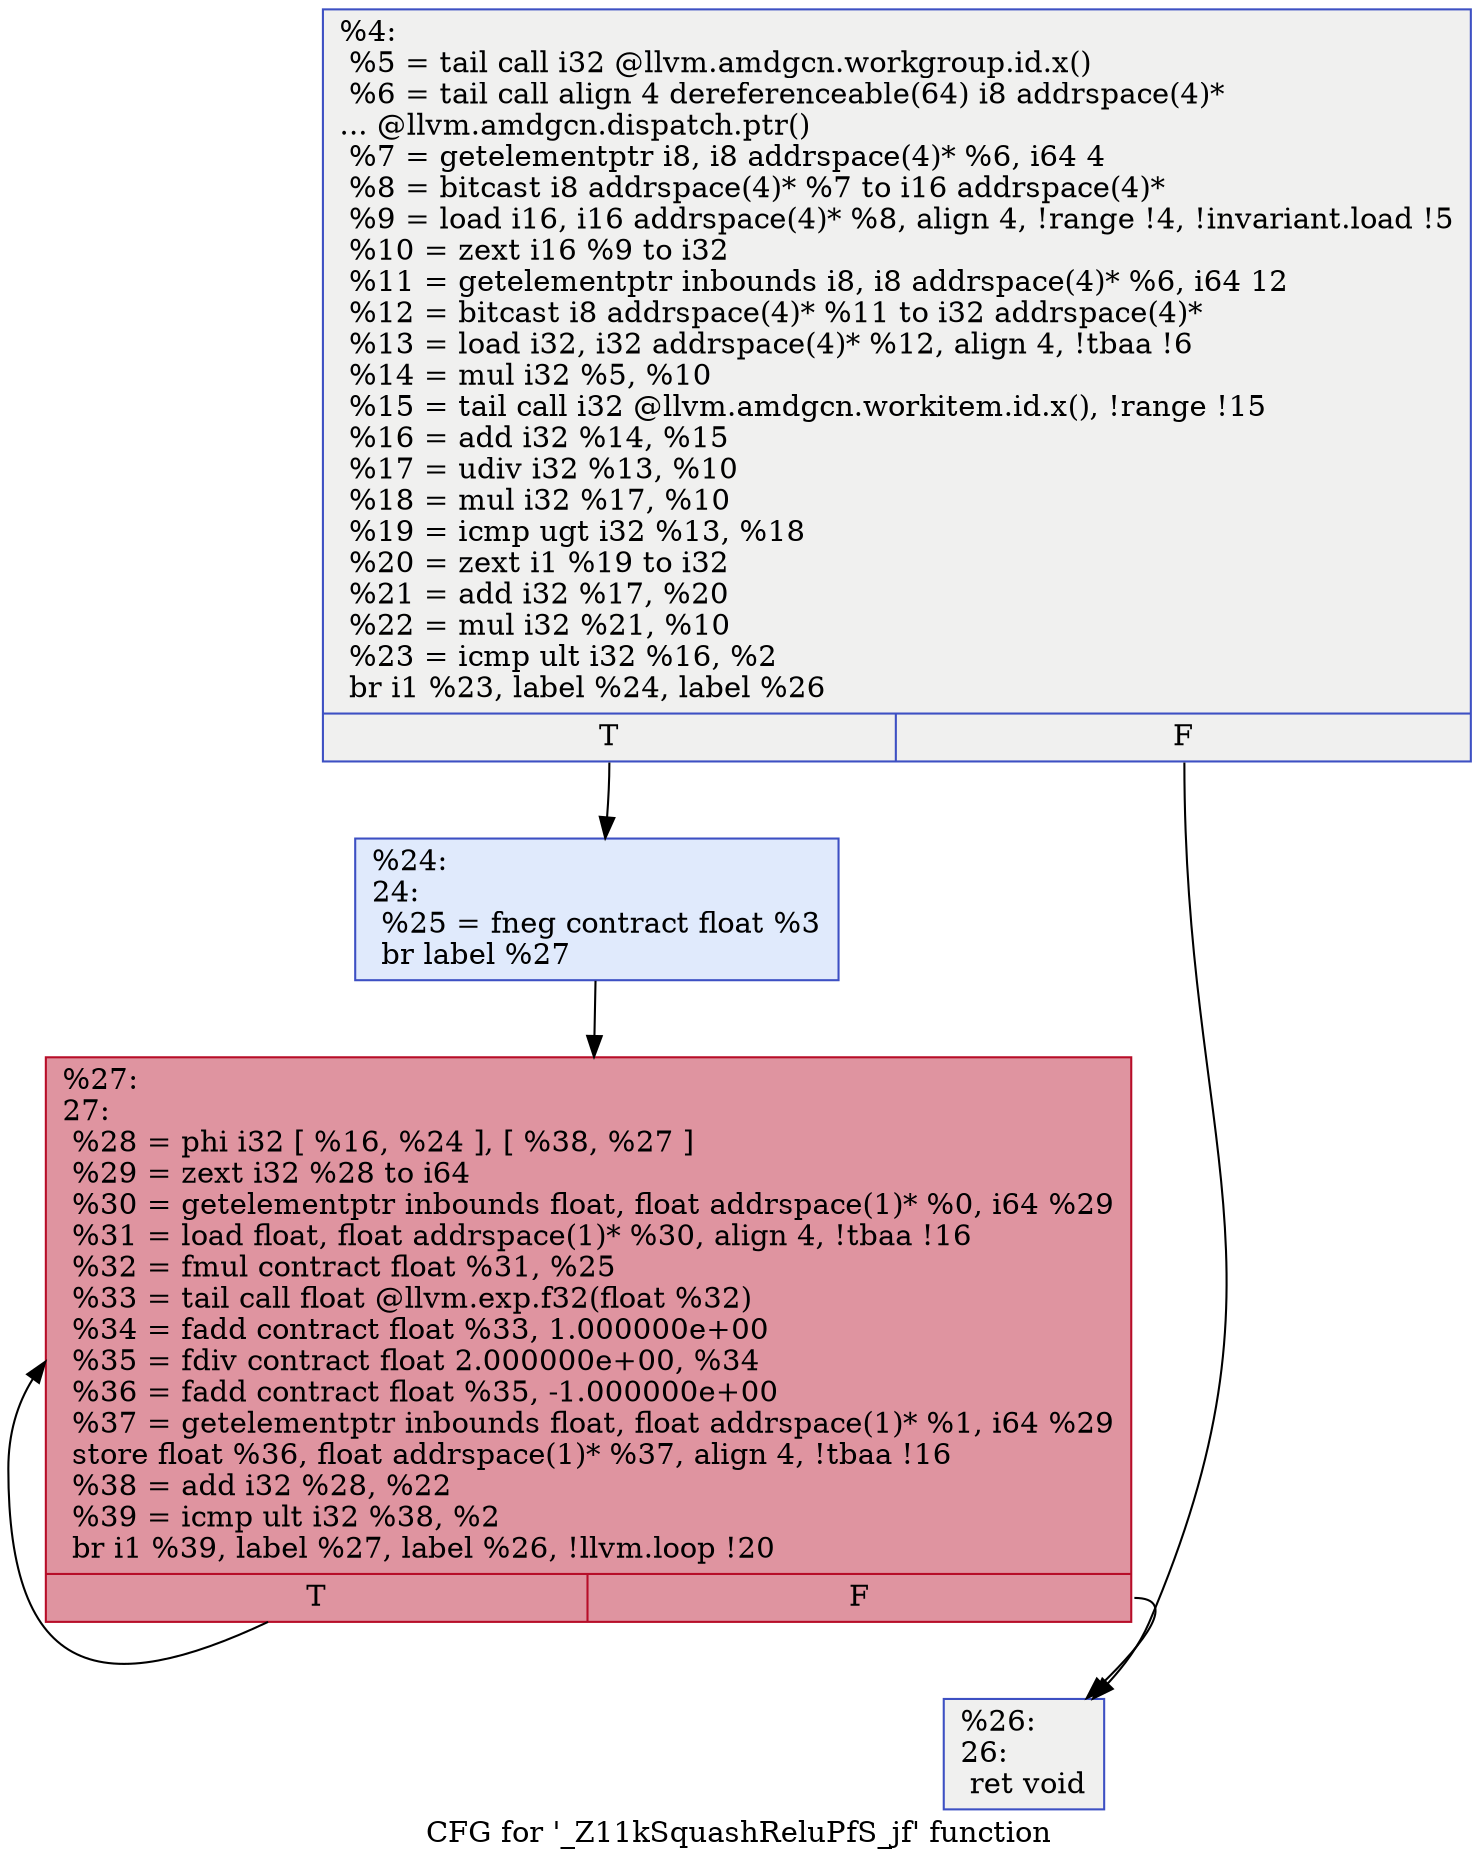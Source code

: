 digraph "CFG for '_Z11kSquashReluPfS_jf' function" {
	label="CFG for '_Z11kSquashReluPfS_jf' function";

	Node0x4d0f630 [shape=record,color="#3d50c3ff", style=filled, fillcolor="#dedcdb70",label="{%4:\l  %5 = tail call i32 @llvm.amdgcn.workgroup.id.x()\l  %6 = tail call align 4 dereferenceable(64) i8 addrspace(4)*\l... @llvm.amdgcn.dispatch.ptr()\l  %7 = getelementptr i8, i8 addrspace(4)* %6, i64 4\l  %8 = bitcast i8 addrspace(4)* %7 to i16 addrspace(4)*\l  %9 = load i16, i16 addrspace(4)* %8, align 4, !range !4, !invariant.load !5\l  %10 = zext i16 %9 to i32\l  %11 = getelementptr inbounds i8, i8 addrspace(4)* %6, i64 12\l  %12 = bitcast i8 addrspace(4)* %11 to i32 addrspace(4)*\l  %13 = load i32, i32 addrspace(4)* %12, align 4, !tbaa !6\l  %14 = mul i32 %5, %10\l  %15 = tail call i32 @llvm.amdgcn.workitem.id.x(), !range !15\l  %16 = add i32 %14, %15\l  %17 = udiv i32 %13, %10\l  %18 = mul i32 %17, %10\l  %19 = icmp ugt i32 %13, %18\l  %20 = zext i1 %19 to i32\l  %21 = add i32 %17, %20\l  %22 = mul i32 %21, %10\l  %23 = icmp ult i32 %16, %2\l  br i1 %23, label %24, label %26\l|{<s0>T|<s1>F}}"];
	Node0x4d0f630:s0 -> Node0x4d11bf0;
	Node0x4d0f630:s1 -> Node0x4d11c80;
	Node0x4d11bf0 [shape=record,color="#3d50c3ff", style=filled, fillcolor="#b9d0f970",label="{%24:\l24:                                               \l  %25 = fneg contract float %3\l  br label %27\l}"];
	Node0x4d11bf0 -> Node0x4d11e30;
	Node0x4d11c80 [shape=record,color="#3d50c3ff", style=filled, fillcolor="#dedcdb70",label="{%26:\l26:                                               \l  ret void\l}"];
	Node0x4d11e30 [shape=record,color="#b70d28ff", style=filled, fillcolor="#b70d2870",label="{%27:\l27:                                               \l  %28 = phi i32 [ %16, %24 ], [ %38, %27 ]\l  %29 = zext i32 %28 to i64\l  %30 = getelementptr inbounds float, float addrspace(1)* %0, i64 %29\l  %31 = load float, float addrspace(1)* %30, align 4, !tbaa !16\l  %32 = fmul contract float %31, %25\l  %33 = tail call float @llvm.exp.f32(float %32)\l  %34 = fadd contract float %33, 1.000000e+00\l  %35 = fdiv contract float 2.000000e+00, %34\l  %36 = fadd contract float %35, -1.000000e+00\l  %37 = getelementptr inbounds float, float addrspace(1)* %1, i64 %29\l  store float %36, float addrspace(1)* %37, align 4, !tbaa !16\l  %38 = add i32 %28, %22\l  %39 = icmp ult i32 %38, %2\l  br i1 %39, label %27, label %26, !llvm.loop !20\l|{<s0>T|<s1>F}}"];
	Node0x4d11e30:s0 -> Node0x4d11e30;
	Node0x4d11e30:s1 -> Node0x4d11c80;
}

